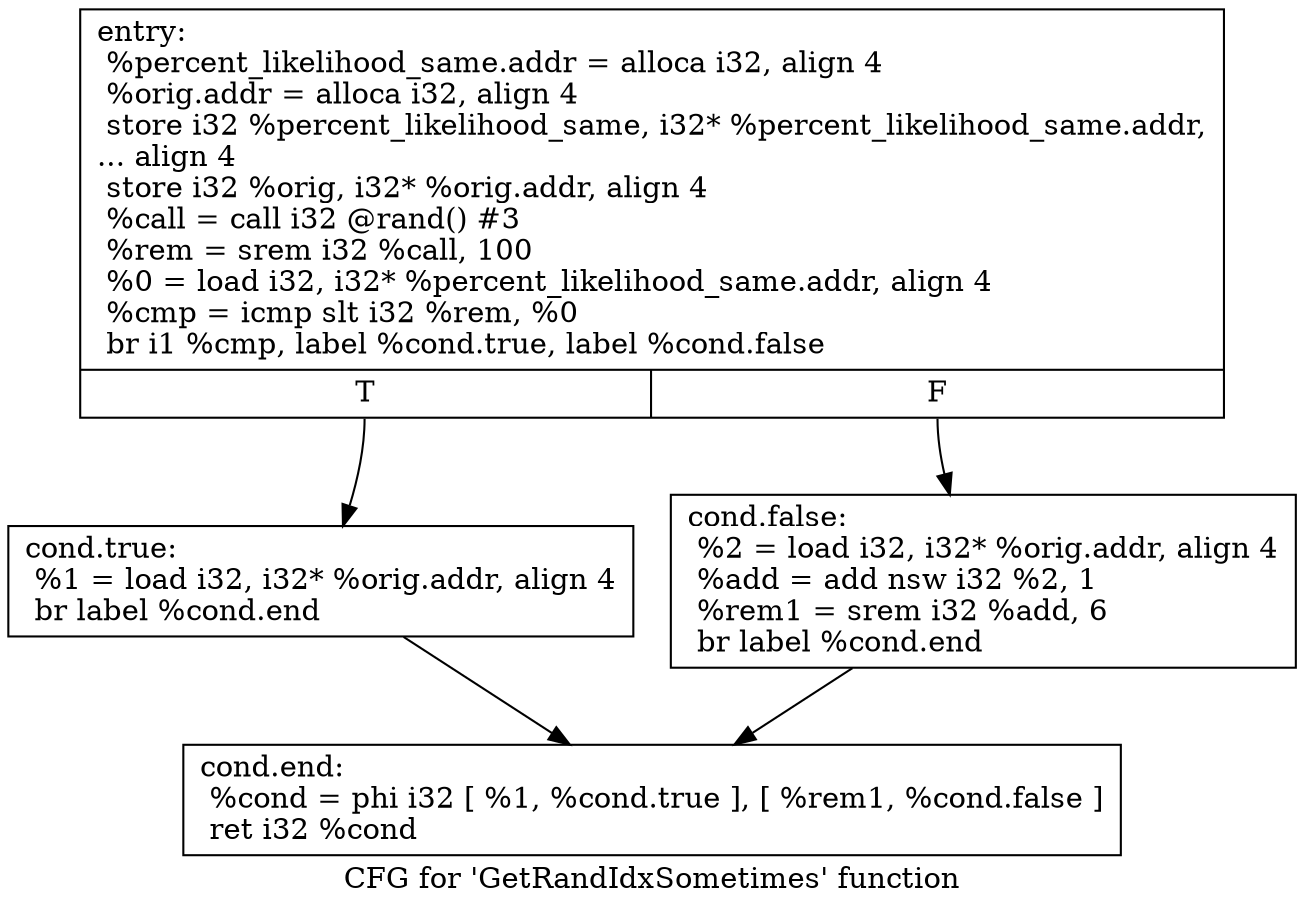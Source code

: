 digraph "CFG for 'GetRandIdxSometimes' function" {
	label="CFG for 'GetRandIdxSometimes' function";

	Node0x55efbe8de6d0 [shape=record,label="{entry:\l  %percent_likelihood_same.addr = alloca i32, align 4\l  %orig.addr = alloca i32, align 4\l  store i32 %percent_likelihood_same, i32* %percent_likelihood_same.addr,\l... align 4\l  store i32 %orig, i32* %orig.addr, align 4\l  %call = call i32 @rand() #3\l  %rem = srem i32 %call, 100\l  %0 = load i32, i32* %percent_likelihood_same.addr, align 4\l  %cmp = icmp slt i32 %rem, %0\l  br i1 %cmp, label %cond.true, label %cond.false\l|{<s0>T|<s1>F}}"];
	Node0x55efbe8de6d0:s0 -> Node0x55efbe8e0850;
	Node0x55efbe8de6d0:s1 -> Node0x55efbe8e08a0;
	Node0x55efbe8e0850 [shape=record,label="{cond.true:                                        \l  %1 = load i32, i32* %orig.addr, align 4\l  br label %cond.end\l}"];
	Node0x55efbe8e0850 -> Node0x55efbe8e08f0;
	Node0x55efbe8e08a0 [shape=record,label="{cond.false:                                       \l  %2 = load i32, i32* %orig.addr, align 4\l  %add = add nsw i32 %2, 1\l  %rem1 = srem i32 %add, 6\l  br label %cond.end\l}"];
	Node0x55efbe8e08a0 -> Node0x55efbe8e08f0;
	Node0x55efbe8e08f0 [shape=record,label="{cond.end:                                         \l  %cond = phi i32 [ %1, %cond.true ], [ %rem1, %cond.false ]\l  ret i32 %cond\l}"];
}

